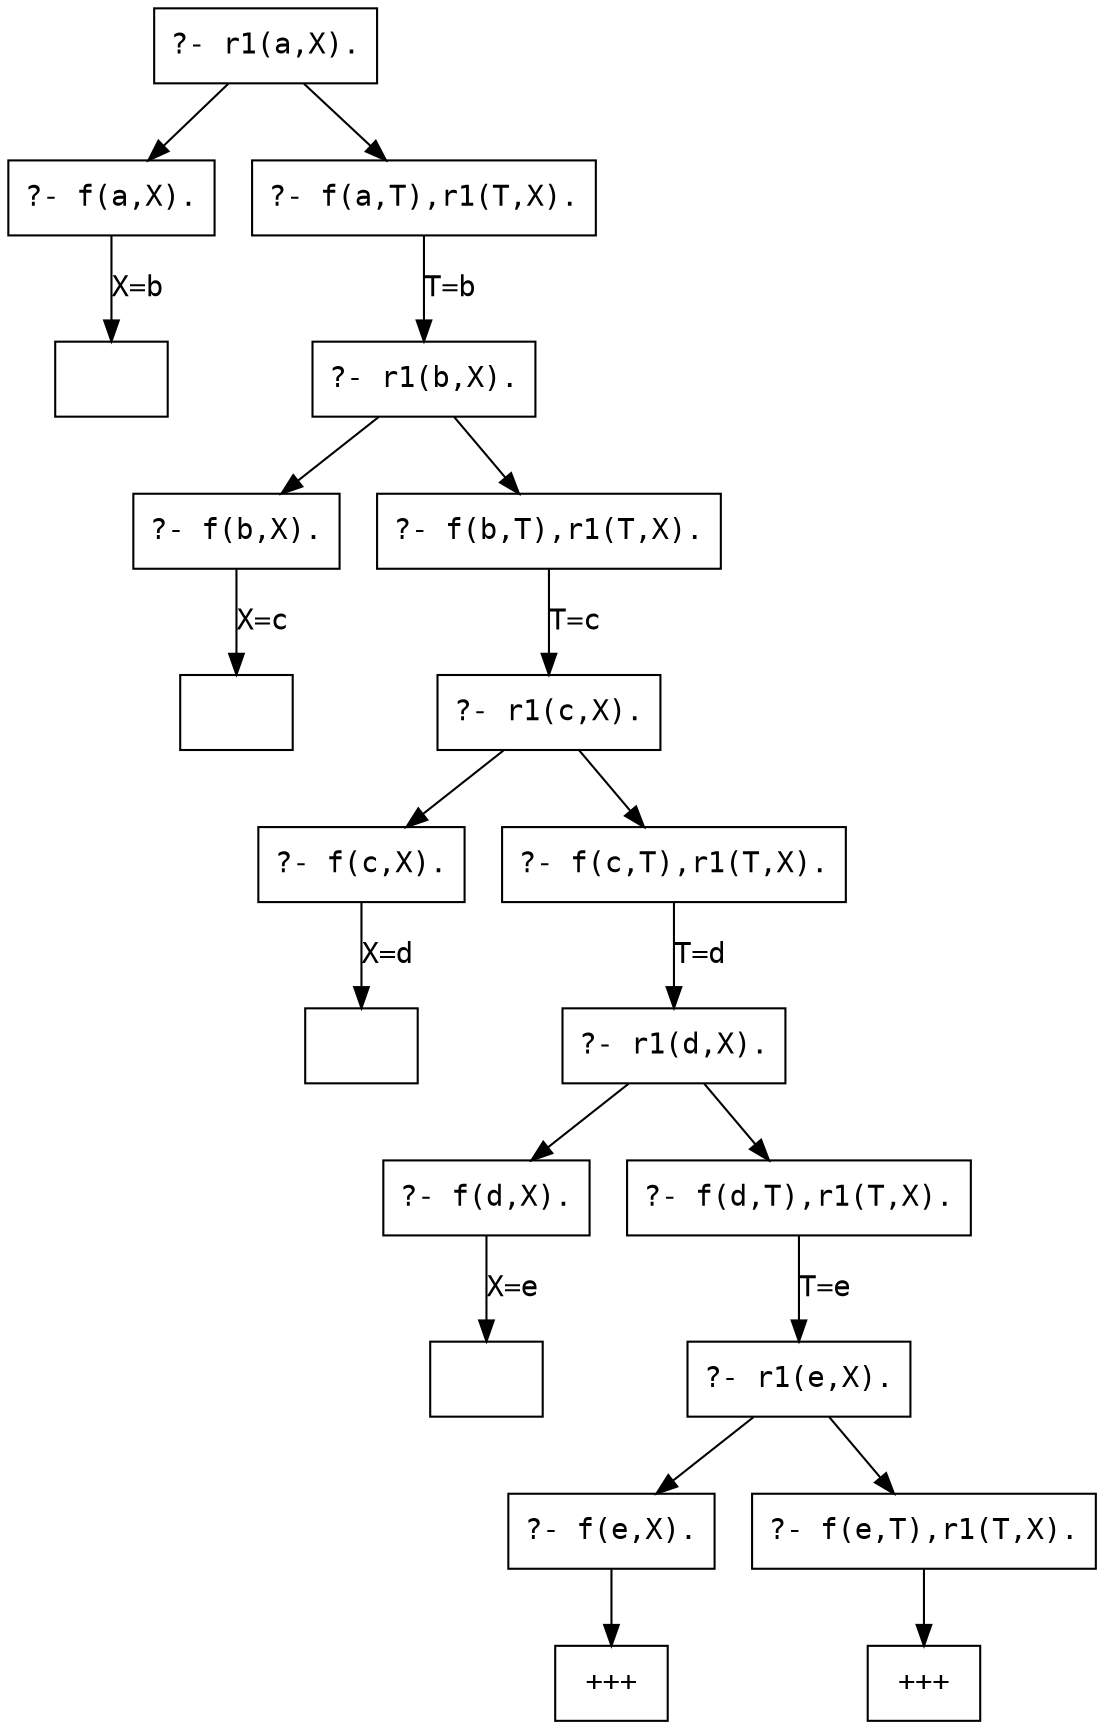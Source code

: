   digraph G {
    node [shape=box,fontname="Courier"];
    edge [fontname="Courier"];

    rax [label="?- r1(a,X)."];
    rax -> fax;    
    fax [label="?- f(a,X)."];
    fax -> t1 [label="X=b"];
    t1 [label=" "];
    rax -> fat;
    fat [label="?- f(a,T),r1(T,X)."];
    fat -> rbx [label="T=b"];

    rbx [label="?- r1(b,X)."];
    rbx -> fbx;    
    fbx [label="?- f(b,X)."];
    fbx -> t2 [label="X=c"];
    t2 [label=" "];
    rbx -> fbt;
    fbt [label="?- f(b,T),r1(T,X)."];
    fbt -> rcx [label="T=c"];

    rcx [label="?- r1(c,X)."];
    rcx -> fcx;    
    fcx [label="?- f(c,X)."];
    fcx -> t3 [label="X=d"];
    t3 [label=" "];
    rcx -> fct;
    fct [label="?- f(c,T),r1(T,X)."];
    fct -> rdx [label="T=d"];
    
    rdx [label="?- r1(d,X)."];
    rdx -> fdx;    
    fdx [label="?- f(d,X)."];
    fdx -> t4 [label="X=e"];
    t4 [label=" "];
    rdx -> fdt;
    fdt [label="?- f(d,T),r1(T,X)."];
    fdt -> rex [label="T=e"];

    rex [label="?- r1(e,X)."];
    rex -> fex;    
    fex [label="?- f(e,X)."];
    fex -> t5 ;
    t5 [label="+++"];
    rex -> fet;
    fet [label="?- f(e,T),r1(T,X)."];
    fet -> t6;
    t6 [label="+++"];
  }

